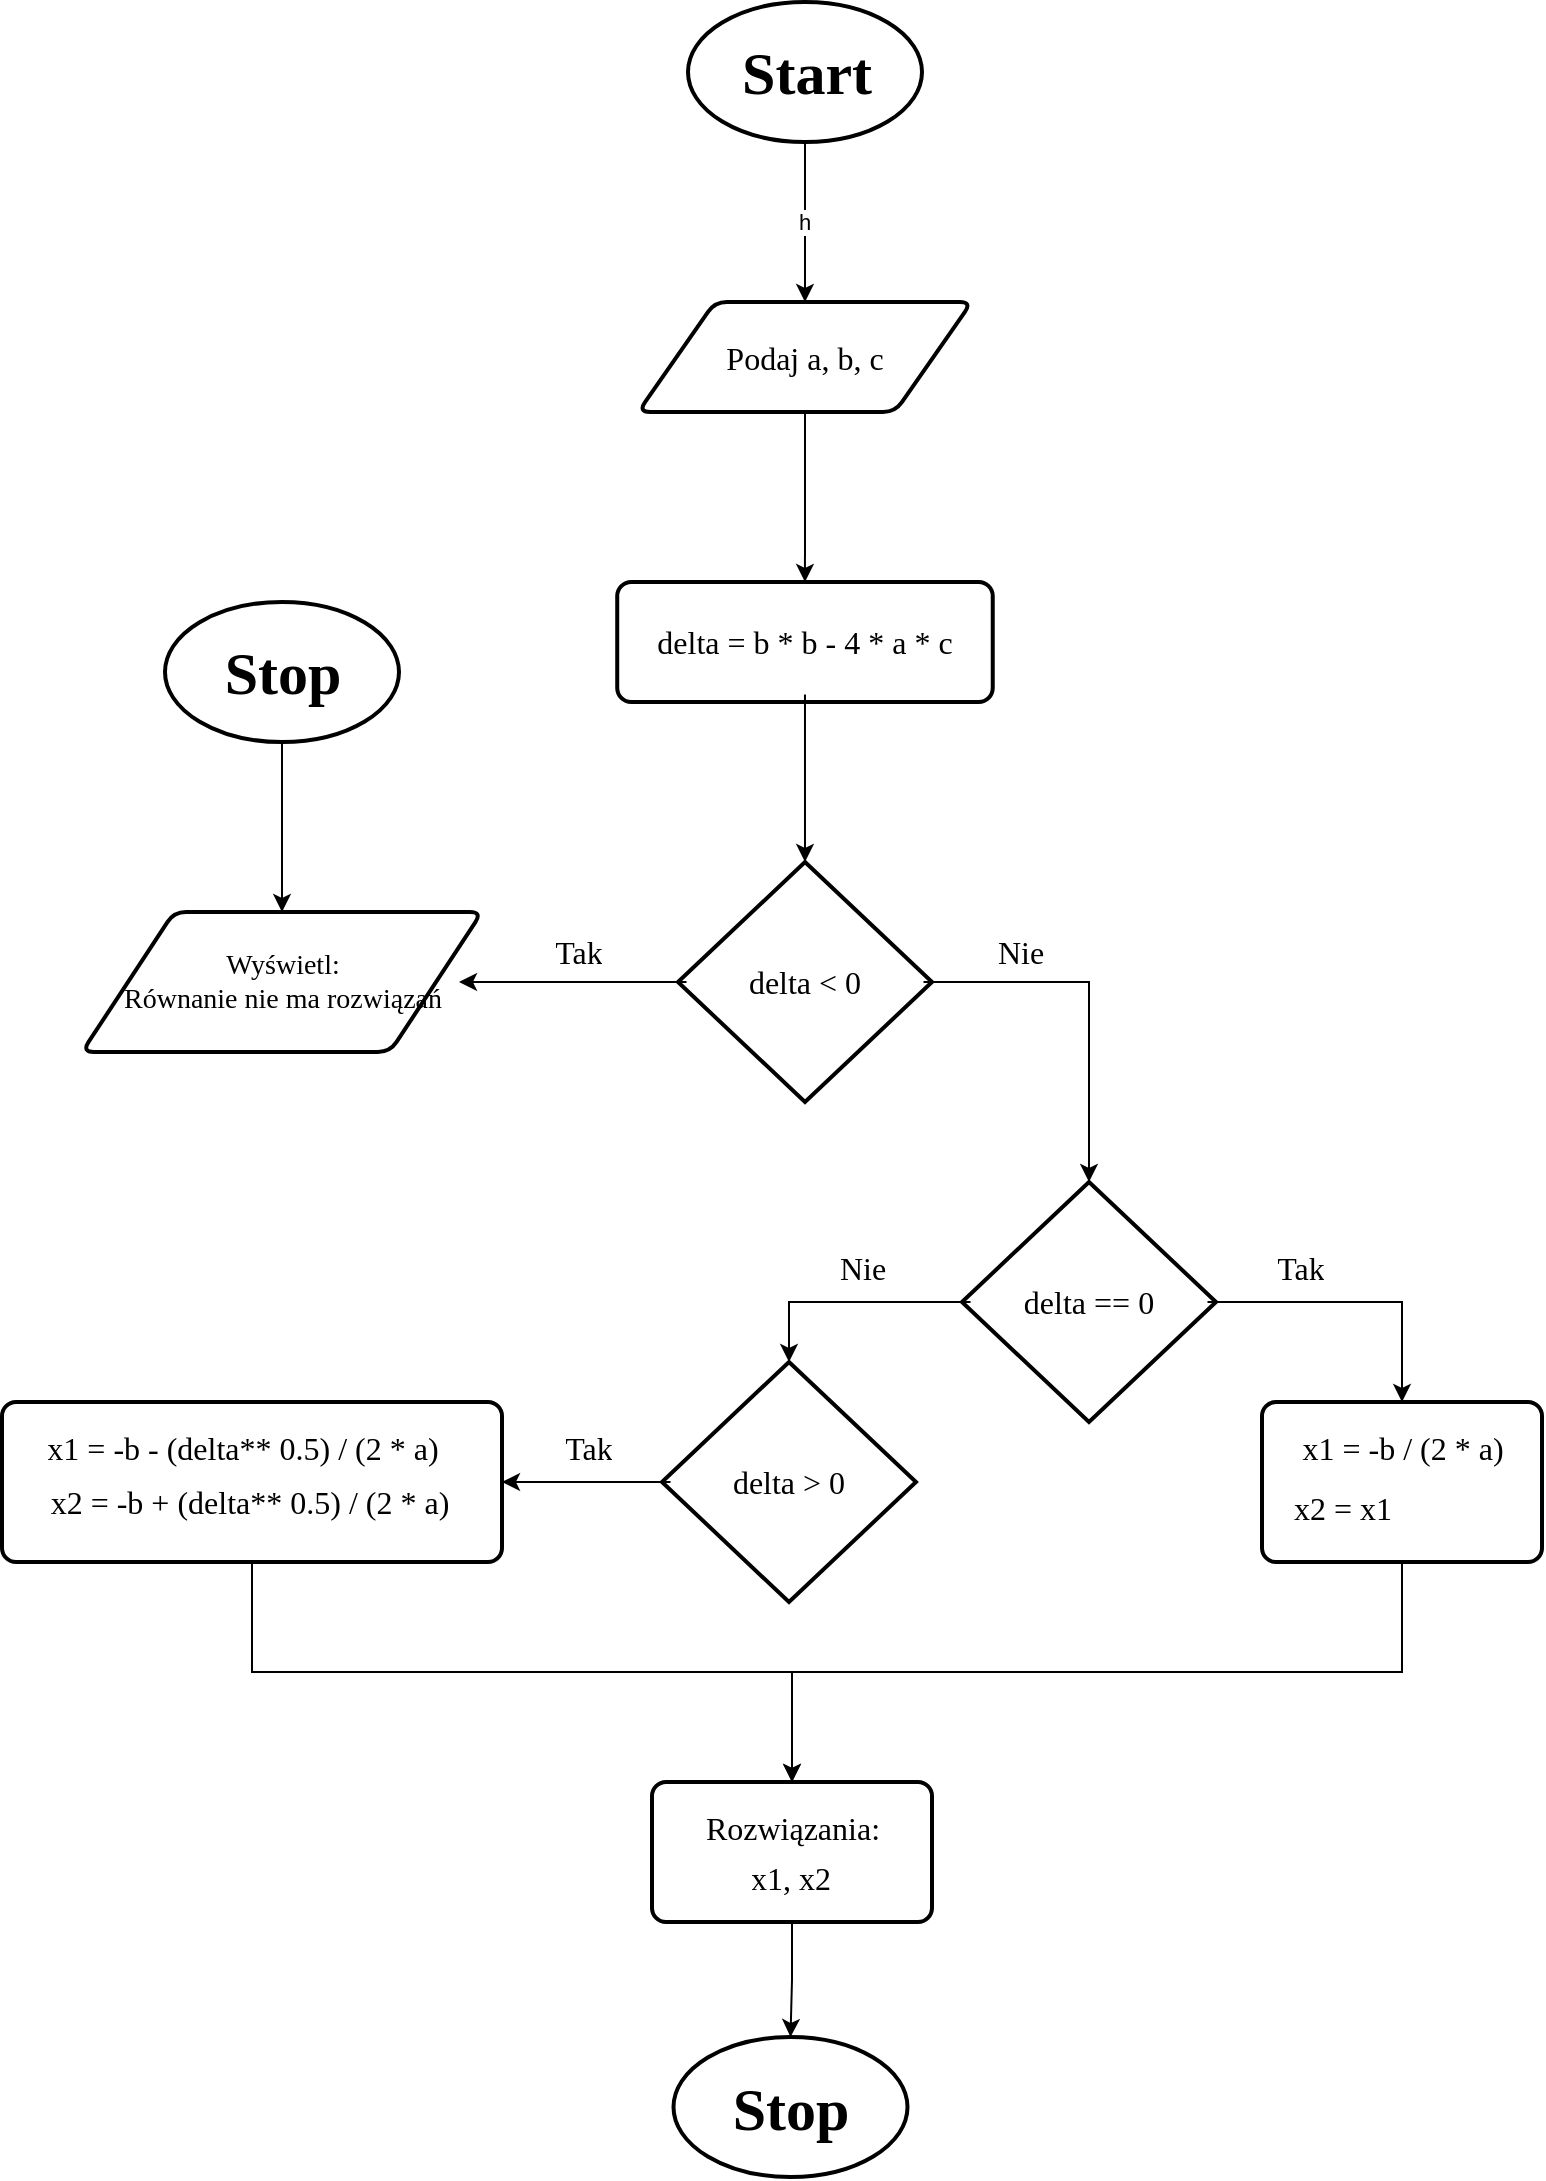 <mxfile version="28.2.7">
  <diagram name="Strona-1" id="RZRkuXlCFEClB1dA92GK">
    <mxGraphModel dx="1489" dy="814" grid="1" gridSize="10" guides="1" tooltips="1" connect="1" arrows="1" fold="1" page="1" pageScale="1" pageWidth="827" pageHeight="1169" math="0" shadow="0">
      <root>
        <mxCell id="0" />
        <mxCell id="1" parent="0" />
        <mxCell id="KukcKEF_fKq0_9lhuXWE-1" value="h" style="edgeStyle=orthogonalEdgeStyle;rounded=0;orthogonalLoop=1;jettySize=auto;html=1;exitX=0.5;exitY=1;exitDx=0;exitDy=0;exitPerimeter=0;entryX=0.5;entryY=0;entryDx=0;entryDy=0;" parent="1" source="KukcKEF_fKq0_9lhuXWE-2" target="KukcKEF_fKq0_9lhuXWE-5" edge="1">
          <mxGeometry relative="1" as="geometry" />
        </mxCell>
        <mxCell id="KukcKEF_fKq0_9lhuXWE-2" value="" style="strokeWidth=2;html=1;shape=mxgraph.flowchart.start_1;whiteSpace=wrap;" parent="1" vertex="1">
          <mxGeometry x="363" y="70" width="117" height="70" as="geometry" />
        </mxCell>
        <mxCell id="KukcKEF_fKq0_9lhuXWE-3" value="&lt;font data-font-src=&quot;https://fonts.googleapis.com/css?family=Montserrat&quot; face=&quot;Montserrat&quot; style=&quot;font-size: 30px;&quot;&gt;Start&lt;/font&gt;" style="text;strokeColor=none;fillColor=none;html=1;fontSize=24;fontStyle=1;verticalAlign=middle;align=center;" parent="1" vertex="1">
          <mxGeometry x="401.5" y="95" width="40" height="20" as="geometry" />
        </mxCell>
        <mxCell id="KukcKEF_fKq0_9lhuXWE-4" style="edgeStyle=orthogonalEdgeStyle;rounded=0;orthogonalLoop=1;jettySize=auto;html=1;exitX=0.5;exitY=1;exitDx=0;exitDy=0;entryX=0.5;entryY=0;entryDx=0;entryDy=0;" parent="1" source="KukcKEF_fKq0_9lhuXWE-5" target="KukcKEF_fKq0_9lhuXWE-7" edge="1">
          <mxGeometry relative="1" as="geometry" />
        </mxCell>
        <mxCell id="KukcKEF_fKq0_9lhuXWE-5" value="" style="shape=parallelogram;html=1;strokeWidth=2;perimeter=parallelogramPerimeter;whiteSpace=wrap;rounded=1;arcSize=12;size=0.23;" parent="1" vertex="1">
          <mxGeometry x="338.09" y="220" width="166.81" height="55" as="geometry" />
        </mxCell>
        <UserObject label="&lt;font style=&quot;font-size: 16px;&quot; face=&quot;Montserrat&quot;&gt;Podaj a, b, c&lt;/font&gt;" placeholders="1" name="Variable" id="KukcKEF_fKq0_9lhuXWE-6">
          <mxCell style="text;html=1;strokeColor=none;fillColor=none;align=center;verticalAlign=middle;whiteSpace=wrap;overflow=hidden;" parent="1" vertex="1">
            <mxGeometry x="362.25" y="235" width="118.5" height="25" as="geometry" />
          </mxCell>
        </UserObject>
        <mxCell id="KukcKEF_fKq0_9lhuXWE-7" value="" style="rounded=1;whiteSpace=wrap;html=1;absoluteArcSize=1;arcSize=14;strokeWidth=2;" parent="1" vertex="1">
          <mxGeometry x="327.61" y="360" width="187.76" height="60" as="geometry" />
        </mxCell>
        <UserObject label="&lt;font style=&quot;font-size: 16px;&quot; face=&quot;Montserrat&quot;&gt;delta = b * b - 4 * a * c&lt;/font&gt;" placeholders="1" name="Variable" id="KukcKEF_fKq0_9lhuXWE-8">
          <mxCell style="text;html=1;strokeColor=none;fillColor=none;align=center;verticalAlign=middle;whiteSpace=wrap;overflow=hidden;" parent="1" vertex="1">
            <mxGeometry x="332.99" y="363.75" width="177" height="52.5" as="geometry" />
          </mxCell>
        </UserObject>
        <mxCell id="KukcKEF_fKq0_9lhuXWE-9" value="" style="strokeWidth=2;html=1;shape=mxgraph.flowchart.decision;whiteSpace=wrap;" parent="1" vertex="1">
          <mxGeometry x="358" y="500" width="127" height="120" as="geometry" />
        </mxCell>
        <mxCell id="KukcKEF_fKq0_9lhuXWE-10" style="edgeStyle=orthogonalEdgeStyle;rounded=0;orthogonalLoop=1;jettySize=auto;html=1;exitX=0;exitY=0.5;exitDx=0;exitDy=0;entryX=1;entryY=0.5;entryDx=0;entryDy=0;" parent="1" source="KukcKEF_fKq0_9lhuXWE-11" target="KukcKEF_fKq0_9lhuXWE-14" edge="1">
          <mxGeometry relative="1" as="geometry" />
        </mxCell>
        <UserObject label="&lt;font style=&quot;font-size: 16px;&quot; face=&quot;Montserrat&quot;&gt;delta &amp;lt; 0&lt;/font&gt;" placeholders="1" name="Variable" id="KukcKEF_fKq0_9lhuXWE-11">
          <mxCell style="text;html=1;strokeColor=none;fillColor=none;align=center;verticalAlign=middle;whiteSpace=wrap;overflow=hidden;" parent="1" vertex="1">
            <mxGeometry x="362.25" y="547.5" width="118.5" height="25" as="geometry" />
          </mxCell>
        </UserObject>
        <mxCell id="KukcKEF_fKq0_9lhuXWE-12" style="edgeStyle=orthogonalEdgeStyle;rounded=0;orthogonalLoop=1;jettySize=auto;html=1;exitX=0.5;exitY=1;exitDx=0;exitDy=0;entryX=0.5;entryY=0;entryDx=0;entryDy=0;entryPerimeter=0;" parent="1" source="KukcKEF_fKq0_9lhuXWE-8" target="KukcKEF_fKq0_9lhuXWE-9" edge="1">
          <mxGeometry relative="1" as="geometry" />
        </mxCell>
        <mxCell id="KukcKEF_fKq0_9lhuXWE-13" value="" style="shape=parallelogram;html=1;strokeWidth=2;perimeter=parallelogramPerimeter;whiteSpace=wrap;rounded=1;arcSize=12;size=0.23;" parent="1" vertex="1">
          <mxGeometry x="60" y="525" width="200" height="70" as="geometry" />
        </mxCell>
        <UserObject label="&lt;font face=&quot;Montserrat&quot;&gt;&lt;span style=&quot;font-size: 14px;&quot;&gt;Wyświetl:&lt;/span&gt;&lt;/font&gt;&lt;div&gt;&lt;span style=&quot;font-family: Montserrat; font-size: 14px;&quot;&gt;Równanie nie ma rozwiązań&lt;/span&gt;&lt;font face=&quot;Montserrat&quot;&gt;&lt;span style=&quot;font-size: 14px;&quot;&gt;&lt;/span&gt;&lt;/font&gt;&lt;/div&gt;" placeholders="1" name="Variable" id="KukcKEF_fKq0_9lhuXWE-14">
          <mxCell style="text;html=1;strokeColor=none;fillColor=none;align=center;verticalAlign=middle;whiteSpace=wrap;overflow=hidden;" parent="1" vertex="1">
            <mxGeometry x="71.5" y="533.75" width="177" height="52.5" as="geometry" />
          </mxCell>
        </UserObject>
        <mxCell id="KukcKEF_fKq0_9lhuXWE-15" style="edgeStyle=orthogonalEdgeStyle;rounded=0;orthogonalLoop=1;jettySize=auto;html=1;exitX=0.5;exitY=1;exitDx=0;exitDy=0;exitPerimeter=0;entryX=0.5;entryY=0;entryDx=0;entryDy=0;" parent="1" source="KukcKEF_fKq0_9lhuXWE-16" target="KukcKEF_fKq0_9lhuXWE-13" edge="1">
          <mxGeometry relative="1" as="geometry" />
        </mxCell>
        <mxCell id="KukcKEF_fKq0_9lhuXWE-16" value="" style="strokeWidth=2;html=1;shape=mxgraph.flowchart.start_1;whiteSpace=wrap;" parent="1" vertex="1">
          <mxGeometry x="101.5" y="370" width="117" height="70" as="geometry" />
        </mxCell>
        <mxCell id="KukcKEF_fKq0_9lhuXWE-17" value="&lt;font data-font-src=&quot;https://fonts.googleapis.com/css?family=Montserrat&quot; face=&quot;Montserrat&quot; style=&quot;font-size: 30px;&quot;&gt;Stop&lt;/font&gt;" style="text;strokeColor=none;fillColor=none;html=1;fontSize=24;fontStyle=1;verticalAlign=middle;align=center;" parent="1" vertex="1">
          <mxGeometry x="140" y="395" width="40" height="20" as="geometry" />
        </mxCell>
        <UserObject label="&lt;font style=&quot;font-size: 16px;&quot; face=&quot;Montserrat&quot;&gt;Tak&lt;/font&gt;" placeholders="1" name="Variable" id="KukcKEF_fKq0_9lhuXWE-18">
          <mxCell style="text;html=1;strokeColor=none;fillColor=none;align=center;verticalAlign=middle;whiteSpace=wrap;overflow=hidden;" parent="1" vertex="1">
            <mxGeometry x="248.5" y="532" width="118.5" height="25" as="geometry" />
          </mxCell>
        </UserObject>
        <UserObject label="&lt;font style=&quot;font-size: 16px;&quot; face=&quot;Montserrat&quot;&gt;Nie&lt;/font&gt;" placeholders="1" name="Variable" id="KukcKEF_fKq0_9lhuXWE-19">
          <mxCell style="text;html=1;strokeColor=none;fillColor=none;align=center;verticalAlign=middle;whiteSpace=wrap;overflow=hidden;" parent="1" vertex="1">
            <mxGeometry x="470" y="532" width="118.5" height="25" as="geometry" />
          </mxCell>
        </UserObject>
        <mxCell id="KukcKEF_fKq0_9lhuXWE-20" value="" style="strokeWidth=2;html=1;shape=mxgraph.flowchart.decision;whiteSpace=wrap;" parent="1" vertex="1">
          <mxGeometry x="500" y="660" width="127" height="120" as="geometry" />
        </mxCell>
        <mxCell id="KukcKEF_fKq0_9lhuXWE-21" style="edgeStyle=orthogonalEdgeStyle;rounded=0;orthogonalLoop=1;jettySize=auto;html=1;exitX=1;exitY=0.5;exitDx=0;exitDy=0;entryX=0.5;entryY=0;entryDx=0;entryDy=0;" parent="1" source="KukcKEF_fKq0_9lhuXWE-22" target="KukcKEF_fKq0_9lhuXWE-25" edge="1">
          <mxGeometry relative="1" as="geometry" />
        </mxCell>
        <UserObject label="&lt;font style=&quot;font-size: 16px;&quot; face=&quot;Montserrat&quot;&gt;delta == 0&lt;/font&gt;" placeholders="1" name="Variable" id="KukcKEF_fKq0_9lhuXWE-22">
          <mxCell style="text;html=1;strokeColor=none;fillColor=none;align=center;verticalAlign=middle;whiteSpace=wrap;overflow=hidden;" parent="1" vertex="1">
            <mxGeometry x="504.25" y="707.5" width="118.5" height="25" as="geometry" />
          </mxCell>
        </UserObject>
        <mxCell id="KukcKEF_fKq0_9lhuXWE-23" style="edgeStyle=orthogonalEdgeStyle;rounded=0;orthogonalLoop=1;jettySize=auto;html=1;exitX=1;exitY=0.5;exitDx=0;exitDy=0;entryX=0.5;entryY=0;entryDx=0;entryDy=0;entryPerimeter=0;" parent="1" source="KukcKEF_fKq0_9lhuXWE-11" target="KukcKEF_fKq0_9lhuXWE-20" edge="1">
          <mxGeometry relative="1" as="geometry" />
        </mxCell>
        <mxCell id="KukcKEF_fKq0_9lhuXWE-24" style="edgeStyle=orthogonalEdgeStyle;rounded=0;orthogonalLoop=1;jettySize=auto;html=1;exitX=0.5;exitY=1;exitDx=0;exitDy=0;entryX=0.5;entryY=0;entryDx=0;entryDy=0;" parent="1" source="KukcKEF_fKq0_9lhuXWE-25" target="KukcKEF_fKq0_9lhuXWE-29" edge="1">
          <mxGeometry relative="1" as="geometry" />
        </mxCell>
        <mxCell id="KukcKEF_fKq0_9lhuXWE-25" value="" style="rounded=1;whiteSpace=wrap;html=1;absoluteArcSize=1;arcSize=14;strokeWidth=2;" parent="1" vertex="1">
          <mxGeometry x="650" y="770" width="140" height="80" as="geometry" />
        </mxCell>
        <UserObject label="&lt;font style=&quot;font-size: 16px;&quot; face=&quot;Montserrat&quot;&gt;Tak&lt;/font&gt;" placeholders="1" name="Variable" id="KukcKEF_fKq0_9lhuXWE-26">
          <mxCell style="text;html=1;strokeColor=none;fillColor=none;align=center;verticalAlign=middle;whiteSpace=wrap;overflow=hidden;" parent="1" vertex="1">
            <mxGeometry x="610" y="690" width="118.5" height="25" as="geometry" />
          </mxCell>
        </UserObject>
        <UserObject label="&lt;font style=&quot;font-size: 16px;&quot; face=&quot;Montserrat&quot;&gt;x1 = -b / (2 * a)&lt;/font&gt;" placeholders="1" name="Variable" id="KukcKEF_fKq0_9lhuXWE-27">
          <mxCell style="text;html=1;strokeColor=none;fillColor=none;align=center;verticalAlign=middle;whiteSpace=wrap;overflow=hidden;" parent="1" vertex="1">
            <mxGeometry x="660.75" y="780" width="118.5" height="25" as="geometry" />
          </mxCell>
        </UserObject>
        <UserObject label="&lt;font style=&quot;font-size: 16px;&quot; face=&quot;Montserrat&quot;&gt;x2 = x1&lt;/font&gt;" placeholders="1" name="Variable" id="KukcKEF_fKq0_9lhuXWE-28">
          <mxCell style="text;html=1;strokeColor=none;fillColor=none;align=center;verticalAlign=middle;whiteSpace=wrap;overflow=hidden;" parent="1" vertex="1">
            <mxGeometry x="660.75" y="810" width="59.25" height="25" as="geometry" />
          </mxCell>
        </UserObject>
        <mxCell id="KukcKEF_fKq0_9lhuXWE-29" value="" style="rounded=1;whiteSpace=wrap;html=1;absoluteArcSize=1;arcSize=14;strokeWidth=2;" parent="1" vertex="1">
          <mxGeometry x="345" y="960" width="140" height="70" as="geometry" />
        </mxCell>
        <UserObject label="&lt;font style=&quot;font-size: 16px;&quot; face=&quot;Montserrat&quot;&gt;Rozwiązania:&lt;/font&gt;" placeholders="1" name="Variable" id="KukcKEF_fKq0_9lhuXWE-30">
          <mxCell style="text;html=1;strokeColor=none;fillColor=none;align=center;verticalAlign=middle;whiteSpace=wrap;overflow=hidden;" parent="1" vertex="1">
            <mxGeometry x="355.75" y="970" width="118.5" height="25" as="geometry" />
          </mxCell>
        </UserObject>
        <UserObject label="&lt;font style=&quot;font-size: 16px;&quot; face=&quot;Montserrat&quot;&gt;x1, x2&lt;/font&gt;" placeholders="1" name="Variable" id="KukcKEF_fKq0_9lhuXWE-31">
          <mxCell style="text;html=1;strokeColor=none;fillColor=none;align=center;verticalAlign=middle;whiteSpace=wrap;overflow=hidden;" parent="1" vertex="1">
            <mxGeometry x="385.37" y="995" width="59.25" height="25" as="geometry" />
          </mxCell>
        </UserObject>
        <mxCell id="KukcKEF_fKq0_9lhuXWE-35" value="" style="strokeWidth=2;html=1;shape=mxgraph.flowchart.decision;whiteSpace=wrap;" parent="1" vertex="1">
          <mxGeometry x="350" y="750" width="127" height="120" as="geometry" />
        </mxCell>
        <mxCell id="KukcKEF_fKq0_9lhuXWE-36" style="edgeStyle=orthogonalEdgeStyle;rounded=0;orthogonalLoop=1;jettySize=auto;html=1;exitX=0;exitY=0.5;exitDx=0;exitDy=0;entryX=1;entryY=0.5;entryDx=0;entryDy=0;" parent="1" source="KukcKEF_fKq0_9lhuXWE-37" target="KukcKEF_fKq0_9lhuXWE-41" edge="1">
          <mxGeometry relative="1" as="geometry" />
        </mxCell>
        <UserObject label="&lt;font style=&quot;font-size: 16px;&quot; face=&quot;Montserrat&quot;&gt;delta &amp;gt; 0&lt;/font&gt;" placeholders="1" name="Variable" id="KukcKEF_fKq0_9lhuXWE-37">
          <mxCell style="text;html=1;strokeColor=none;fillColor=none;align=center;verticalAlign=middle;whiteSpace=wrap;overflow=hidden;" parent="1" vertex="1">
            <mxGeometry x="354.25" y="797.5" width="118.5" height="25" as="geometry" />
          </mxCell>
        </UserObject>
        <mxCell id="KukcKEF_fKq0_9lhuXWE-38" style="edgeStyle=orthogonalEdgeStyle;rounded=0;orthogonalLoop=1;jettySize=auto;html=1;exitX=0;exitY=0.5;exitDx=0;exitDy=0;entryX=0.5;entryY=0;entryDx=0;entryDy=0;entryPerimeter=0;" parent="1" source="KukcKEF_fKq0_9lhuXWE-22" target="KukcKEF_fKq0_9lhuXWE-35" edge="1">
          <mxGeometry relative="1" as="geometry" />
        </mxCell>
        <UserObject label="&lt;font style=&quot;font-size: 16px;&quot; face=&quot;Montserrat&quot;&gt;Nie&lt;/font&gt;" placeholders="1" name="Variable" id="KukcKEF_fKq0_9lhuXWE-39">
          <mxCell style="text;html=1;strokeColor=none;fillColor=none;align=center;verticalAlign=middle;whiteSpace=wrap;overflow=hidden;" parent="1" vertex="1">
            <mxGeometry x="391.49" y="690" width="118.5" height="25" as="geometry" />
          </mxCell>
        </UserObject>
        <mxCell id="G4Cr7J7t3-RdqkxCm-6c-1" style="edgeStyle=orthogonalEdgeStyle;rounded=0;orthogonalLoop=1;jettySize=auto;html=1;exitX=0.5;exitY=1;exitDx=0;exitDy=0;entryX=0.5;entryY=0;entryDx=0;entryDy=0;" edge="1" parent="1" source="KukcKEF_fKq0_9lhuXWE-41" target="KukcKEF_fKq0_9lhuXWE-29">
          <mxGeometry relative="1" as="geometry" />
        </mxCell>
        <mxCell id="KukcKEF_fKq0_9lhuXWE-41" value="" style="rounded=1;whiteSpace=wrap;html=1;absoluteArcSize=1;arcSize=14;strokeWidth=2;" parent="1" vertex="1">
          <mxGeometry x="20" y="770" width="250" height="80" as="geometry" />
        </mxCell>
        <UserObject label="&lt;div style=&quot;text-align: start;&quot;&gt;&lt;font style=&quot;background-color: transparent; color: light-dark(rgb(0, 0, 0), rgb(255, 255, 255)); font-size: 16px;&quot; face=&quot;Montserrat&quot;&gt;x1 = -b - (delta** 0.5) / (2 * a)&lt;/font&gt;&lt;/div&gt;" placeholders="1" name="Variable" id="KukcKEF_fKq0_9lhuXWE-42">
          <mxCell style="text;html=1;strokeColor=none;fillColor=none;align=center;verticalAlign=middle;whiteSpace=wrap;overflow=hidden;" parent="1" vertex="1">
            <mxGeometry x="25.75" y="780" width="228.5" height="25" as="geometry" />
          </mxCell>
        </UserObject>
        <UserObject label="&lt;div style=&quot;text-align: start;&quot;&gt;&lt;font style=&quot;background-color: transparent; color: light-dark(rgb(0, 0, 0), rgb(255, 255, 255)); font-size: 16px;&quot; face=&quot;Montserrat&quot;&gt;x2 = -b + (delta** 0.5) / (2 * a)&lt;/font&gt;&lt;/div&gt;" placeholders="1" name="Variable" id="KukcKEF_fKq0_9lhuXWE-43">
          <mxCell style="text;html=1;strokeColor=none;fillColor=none;align=center;verticalAlign=middle;whiteSpace=wrap;overflow=hidden;" parent="1" vertex="1">
            <mxGeometry x="34.25" y="807.5" width="220" height="25" as="geometry" />
          </mxCell>
        </UserObject>
        <UserObject label="&lt;font style=&quot;font-size: 16px;&quot; face=&quot;Montserrat&quot;&gt;Tak&lt;/font&gt;" placeholders="1" name="Variable" id="KukcKEF_fKq0_9lhuXWE-44">
          <mxCell style="text;html=1;strokeColor=none;fillColor=none;align=center;verticalAlign=middle;whiteSpace=wrap;overflow=hidden;" parent="1" vertex="1">
            <mxGeometry x="254.25" y="780" width="118.5" height="25" as="geometry" />
          </mxCell>
        </UserObject>
        <mxCell id="KukcKEF_fKq0_9lhuXWE-49" value="" style="strokeWidth=2;html=1;shape=mxgraph.flowchart.start_1;whiteSpace=wrap;" parent="1" vertex="1">
          <mxGeometry x="355.75" y="1087.5" width="117" height="70" as="geometry" />
        </mxCell>
        <mxCell id="KukcKEF_fKq0_9lhuXWE-50" value="&lt;font face=&quot;Montserrat&quot; style=&quot;font-size: 30px;&quot;&gt;Stop&lt;/font&gt;" style="text;strokeColor=none;fillColor=none;html=1;fontSize=24;fontStyle=1;verticalAlign=middle;align=center;" parent="1" vertex="1">
          <mxGeometry x="394.25" y="1112.5" width="40" height="20" as="geometry" />
        </mxCell>
        <mxCell id="G4Cr7J7t3-RdqkxCm-6c-2" style="edgeStyle=orthogonalEdgeStyle;rounded=0;orthogonalLoop=1;jettySize=auto;html=1;exitX=0.5;exitY=1;exitDx=0;exitDy=0;entryX=0.5;entryY=0;entryDx=0;entryDy=0;entryPerimeter=0;" edge="1" parent="1" source="KukcKEF_fKq0_9lhuXWE-29" target="KukcKEF_fKq0_9lhuXWE-49">
          <mxGeometry relative="1" as="geometry" />
        </mxCell>
      </root>
    </mxGraphModel>
  </diagram>
</mxfile>
